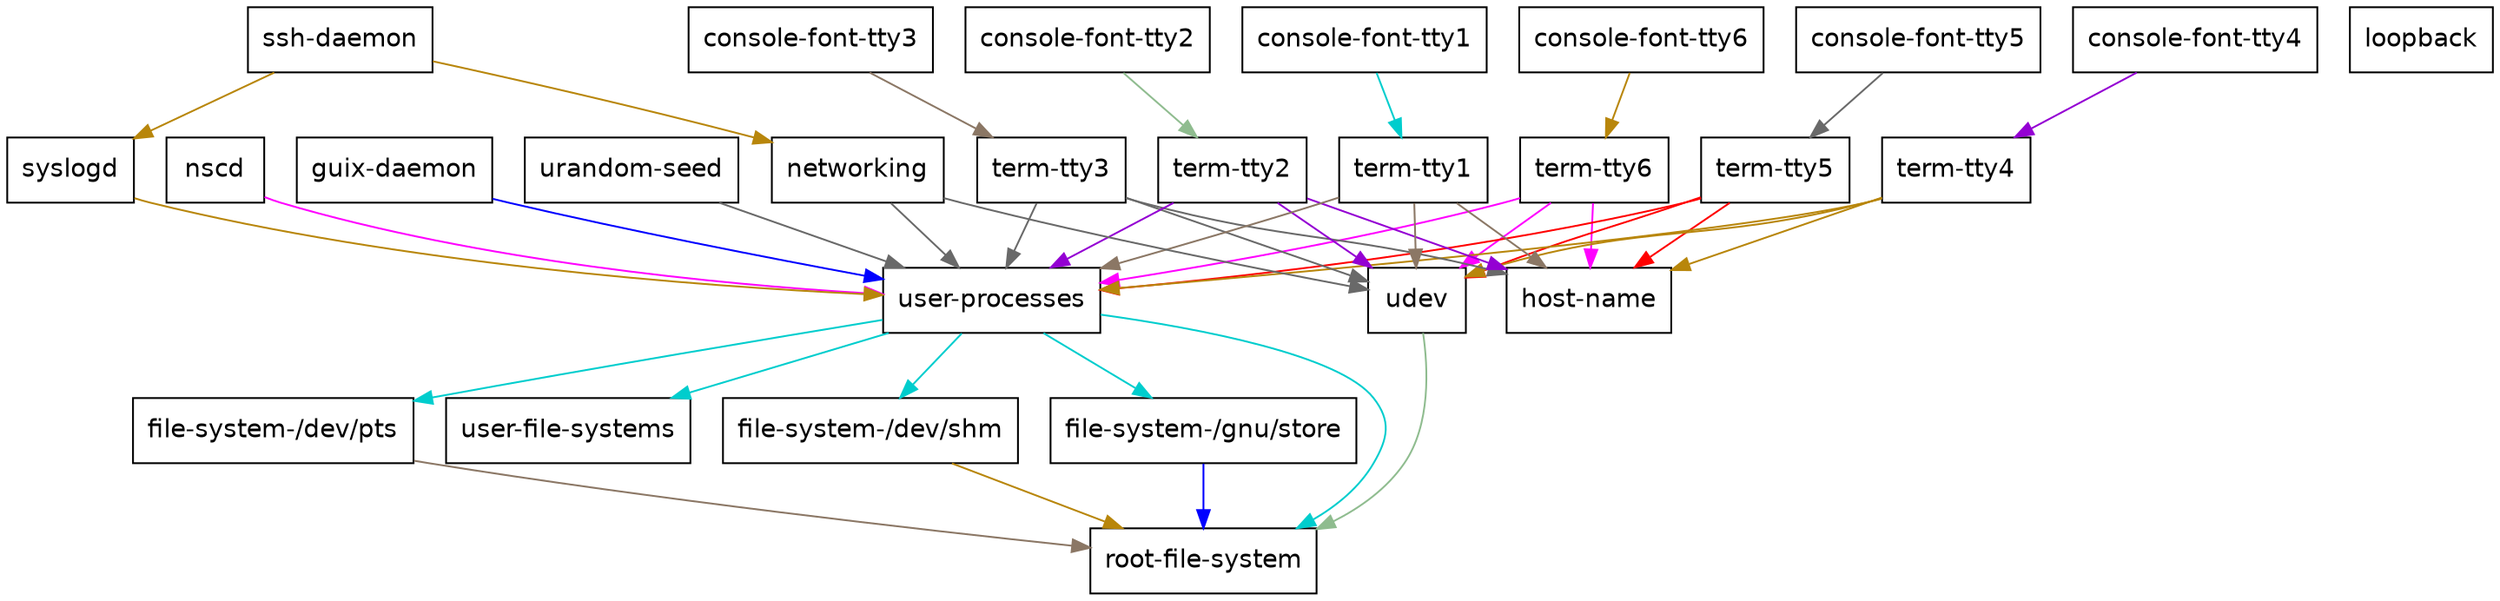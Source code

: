 digraph "Guix shepherd-service" {
  "user-file-systems" [label = "user-file-systems", shape = box, fontname = "dejavu sans"];
  "user-processes" -> "user-file-systems" [color = cyan3];
  "user-processes" [label = "user-processes", shape = box, fontname = "dejavu sans"];
  "nscd" -> "user-processes" [color = magenta];
  "guix-daemon" -> "user-processes" [color = blue];
  "urandom-seed" -> "user-processes" [color = dimgrey];
  "syslogd" -> "user-processes" [color = darkgoldenrod];
  "term-tty6" -> "user-processes" [color = magenta];
  "term-tty5" -> "user-processes" [color = red];
  "term-tty4" -> "user-processes" [color = darkgoldenrod];
  "term-tty3" -> "user-processes" [color = dimgrey];
  "term-tty2" -> "user-processes" [color = darkviolet];
  "term-tty1" -> "user-processes" [color = peachpuff4];
  "networking" -> "user-processes" [color = dimgrey];
  "nscd" [label = "nscd", shape = box, fontname = "dejavu sans"];
  "guix-daemon" [label = "guix-daemon", shape = box, fontname = "dejavu sans"];
  "urandom-seed" [label = "urandom-seed", shape = box, fontname = "dejavu sans"];
  "syslogd" [label = "syslogd", shape = box, fontname = "dejavu sans"];
  "ssh-daemon" -> "syslogd" [color = darkgoldenrod];
  "ssh-daemon" [label = "ssh-daemon", shape = box, fontname = "dejavu sans"];
  "term-tty6" [label = "term-tty6", shape = box, fontname = "dejavu sans"];
  "console-font-tty6" -> "term-tty6" [color = darkgoldenrod];
  "console-font-tty6" [label = "console-font-tty6", shape = box, fontname = "dejavu sans"];
  "term-tty5" [label = "term-tty5", shape = box, fontname = "dejavu sans"];
  "console-font-tty5" -> "term-tty5" [color = dimgrey];
  "console-font-tty5" [label = "console-font-tty5", shape = box, fontname = "dejavu sans"];
  "term-tty4" [label = "term-tty4", shape = box, fontname = "dejavu sans"];
  "console-font-tty4" -> "term-tty4" [color = darkviolet];
  "console-font-tty4" [label = "console-font-tty4", shape = box, fontname = "dejavu sans"];
  "term-tty3" [label = "term-tty3", shape = box, fontname = "dejavu sans"];
  "console-font-tty3" -> "term-tty3" [color = peachpuff4];
  "console-font-tty3" [label = "console-font-tty3", shape = box, fontname = "dejavu sans"];
  "term-tty2" [label = "term-tty2", shape = box, fontname = "dejavu sans"];
  "console-font-tty2" -> "term-tty2" [color = darkseagreen];
  "console-font-tty2" [label = "console-font-tty2", shape = box, fontname = "dejavu sans"];
  "term-tty1" [label = "term-tty1", shape = box, fontname = "dejavu sans"];
  "console-font-tty1" -> "term-tty1" [color = cyan3];
  "console-font-tty1" [label = "console-font-tty1", shape = box, fontname = "dejavu sans"];
  "networking" [label = "networking", shape = box, fontname = "dejavu sans"];
  "ssh-daemon" -> "networking" [color = darkgoldenrod];
  "root-file-system" [label = "root-file-system", shape = box, fontname = "dejavu sans"];
  "file-system-/dev/pts" -> "root-file-system" [color = peachpuff4];
  "file-system-/dev/shm" -> "root-file-system" [color = darkgoldenrod];
  "file-system-/gnu/store" -> "root-file-system" [color = blue];
  "user-processes" -> "root-file-system" [color = cyan3];
  "udev" -> "root-file-system" [color = darkseagreen];
  "file-system-/dev/pts" [label = "file-system-/dev/pts", shape = box, fontname = "dejavu sans"];
  "user-processes" -> "file-system-/dev/pts" [color = cyan3];
  "file-system-/dev/shm" [label = "file-system-/dev/shm", shape = box, fontname = "dejavu sans"];
  "user-processes" -> "file-system-/dev/shm" [color = cyan3];
  "file-system-/gnu/store" [label = "file-system-/gnu/store", shape = box, fontname = "dejavu sans"];
  "user-processes" -> "file-system-/gnu/store" [color = cyan3];
  "udev" [label = "udev", shape = box, fontname = "dejavu sans"];
  "term-tty6" -> "udev" [color = magenta];
  "term-tty5" -> "udev" [color = red];
  "term-tty4" -> "udev" [color = darkgoldenrod];
  "term-tty3" -> "udev" [color = dimgrey];
  "term-tty2" -> "udev" [color = darkviolet];
  "term-tty1" -> "udev" [color = peachpuff4];
  "networking" -> "udev" [color = dimgrey];
  "host-name" [label = "host-name", shape = box, fontname = "dejavu sans"];
  "term-tty6" -> "host-name" [color = magenta];
  "term-tty5" -> "host-name" [color = red];
  "term-tty4" -> "host-name" [color = darkgoldenrod];
  "term-tty3" -> "host-name" [color = dimgrey];
  "term-tty2" -> "host-name" [color = darkviolet];
  "term-tty1" -> "host-name" [color = peachpuff4];
  "loopback" [label = "loopback", shape = box, fontname = "dejavu sans"];

}
